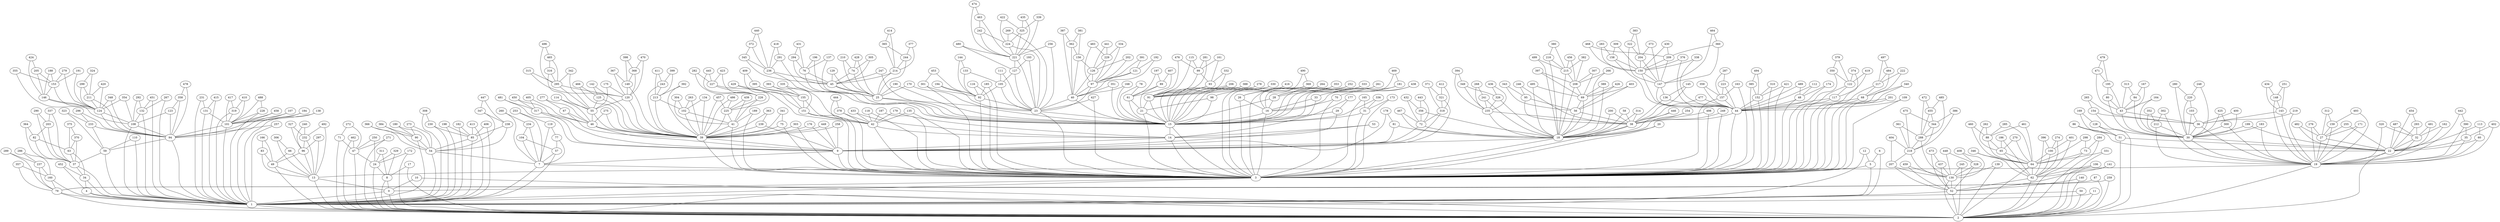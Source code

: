 graph{
   35 -- 22;
   147 -- 136;
   357 -- 160;
   468 -- 209;
   35 -- 19;
   147 -- 44;
   357 -- 79;
   36 -- 30;
   148 -- 143;
   358 -- 123;
   36 -- 19;
   148 -- 19;
   358 -- 94;
   429 -- 42;
   37 -- 34;
   149 -- 120;
   359 -- 157;
   37 -- 1;
   149 -- 39;
   359 -- 44;
   38 -- 18;
   150 -- 147;
   360 -- 209;
   38 -- 3;
   150 -- 44;
   360 -- 147;
   39 -- 9;
   151 -- 42;
   361 -- 288;
   39 -- 3;
   151 -- 3;
   361 -- 218;
   40 -- 23;
   152 -- 44;
   362 -- 156;
   40 -- 15;
   152 -- 3;
   362 -- 40;
   41 -- 39;
   153 -- 146;
   363 -- 239;
   41 -- 3;
   153 -- 124;
   363 -- 39;
   42 -- 14;
   154 -- 36;
   364 -- 82;
   467 -- 18;
   42 -- 3;
   154 -- 30;
   364 -- 37;
   43 -- 36;
   155 -- 151;
   365 -- 244;
   372 -- 236;
   43 -- 30;
   155 -- 42;
   365 -- 214;
   460 -- 88;
   44 -- 38;
   156 -- 126;
   366 -- 90;
   44 -- 3;
   156 -- 40;
   366 -- 54;
   431 -- 294;
   45 -- 25;
   157 -- 44;
   367 -- 149;
   45 -- 15;
   157 -- 3;
   367 -- 120;
   46 -- 39;
   158 -- 150;
   368 -- 149;
   46 -- 9;
   158 -- 44;
   368 -- 120;
   431 -- 76;
   47 -- 24;
   159 -- 27;
   369 -- 26;
   47 -- 2;
   159 -- 19;
   369 -- 3;
   48 -- 44;
   160 -- 79;
   370 -- 63;
   48 -- 3;
   160 -- 1;
   370 -- 37;
   328 -- 52;
   77 -- 7;
   21 -- 15;
   231 -- 131;
   326 -- 18;
   343 -- 95;
   21 -- 3;
   78 -- 15;
   231 -- 1;
   77 -- 57;
   328 -- 130;
   343 -- 56;
   326 -- 235;
   22 -- 19;
   232 -- 96;
   344 -- 288;
   78 -- 61;
   459 -- 52;
   22 -- 2;
   232 -- 13;
   344 -- 218;
   327 -- 96;
   23 -- 15;
   79 -- 1;
   233 -- 94;
   325 -- 221;
   345 -- 236;
   378 -- 3;
   23 -- 3;
   79 -- 2;
   233 -- 59;
   327 -- 232;
   345 -- 45;
   325 -- 224;
   466 -- 39;
   24 -- 8;
   80 -- 43;
   234 -- 104;
   346 -- 64;
   24 -- 2;
   80 -- 30;
   234 -- 7;
   346 -- 62;
   319 -- 101;
   25 -- 23;
   81 -- 18;
   235 -- 38;
   319 -- 1;
   347 -- 238;
   371 -- 318;
   25 -- 15;
   81 -- 9;
   235 -- 18;
   324 -- 211;
   347 -- 54;
   459 -- 130;
   318 -- 9;
   26 -- 16;
   82 -- 63;
   236 -- 45;
   324 -- 299;
   348 -- 124;
   26 -- 3;
   82 -- 37;
   236 -- 15;
   348 -- 94;
   318 -- 72;
   433 -- 42;
   27 -- 22;
   83 -- 49;
   237 -- 160;
   323 -- 59;
   349 -- 326;
   27 -- 19;
   83 -- 13;
   237 -- 79;
   349 -- 235;
   323 -- 233;
   28 -- 16;
   84 -- 43;
   238 -- 85;
   350 -- 122;
   28 -- 15;
   84 -- 30;
   238 -- 54;
   317 -- 9;
   350 -- 3;
   433 -- 14;
   322 -- 147;
   29 -- 15;
   85 -- 54;
   239 -- 39;
   317 -- 46;
   351 -- 40;
   29 -- 14;
   85 -- 1;
   239 -- 9;
   351 -- 15;
   322 -- 204;
   30 -- 22;
   86 -- 51;
   240 -- 232;
   316 -- 55;
   352 -- 212;
   30 -- 19;
   86 -- 22;
   240 -- 96;
   352 -- 30;
   316 -- 295;
   31 -- 15;
   87 -- 79;
   241 -- 235;
   321 -- 9;
   353 -- 28;
   31 -- 3;
   87 -- 2;
   241 -- 18;
   321 -- 318;
   353 -- 16;
   32 -- 22;
   88 -- 65;
   242 -- 224;
   354 -- 124;
   32 -- 19;
   88 -- 64;
   242 -- 221;
   315 -- 120;
   354 -- 108;
   33 -- 16;
   89 -- 61;
   243 -- 213;
   320 -- 19;
   355 -- 153;
   33 -- 15;
   89 -- 21;
   243 -- 39;
   315 -- 295;
   355 -- 124;
   465 -- 295;
   34 -- 4;
   90 -- 54;
   244 -- 214;
   356 -- 72;
   90 -- 1;
   34 -- 1;
   244 -- 25;
   320 -- 32;
   356 -- 18;
   104 -- 7;
   97 -- 23;
   119 -- 77;
   497 -- 484;
   104 -- 57;
   119 -- 7;
   458 -- 101;
   497 -- 217;
   120 -- 55;
   498 -- 38;
   103 -- 36;
   120 -- 39;
   498 -- 3;
   97 -- 40;
   435 -- 325;
   96 -- 49;
   121 -- 97;
   499 -- 215;
   103 -- 30;
   121 -- 40;
   499 -- 18;
   102 -- 39;
   122 -- 117;
   96 -- 13;
   122 -- 3;
   102 -- 41;
   496 -- 295;
   95 -- 38;
   123 -- 108;
   95 -- 56;
   123 -- 94;
   124 -- 108;
   94 -- 59;
   124 -- 94;
   101 -- 94;
   125 -- 55;
   94 -- 1;
   125 -- 39;
   100 -- 64;
   93 -- 91;
   126 -- 97;
   126 -- 40;
   101 -- 1;
   100 -- 62;
   127 -- 105;
   127 -- 23;
   93 -- 15;
   464 -- 147;
   128 -- 51;
   128 -- 2;
   99 -- 91;
   129 -- 45;
   91 -- 15;
   129 -- 25;
   457 -- 225;
   99 -- 93;
   92 -- 3;
   130 -- 52;
   130 -- 2;
   437 -- 130;
   98 -- 21;
   131 -- 101;
   92 -- 23;
   131 -- 1;
   91 -- 21;
   98 -- 15;
   132 -- 108;
   132 -- 1;
   437 -- 52;
   495 -- 18;
   216 -- 18;
   398 -- 149;
   475 -- 218;
   489 -- 44;
   63 -- 37;
   209 -- 147;
   217 -- 68;
   287 -- 223;
   391 -- 97;
   482 -- 22;
   63 -- 34;
   216 -- 215;
   217 -- 3;
   287 -- 157;
   398 -- 368;
   475 -- 344;
   209 -- 150;
   391 -- 121;
   482 -- 27;
   489 -- 48;
   496 -- 465;
   64 -- 62;
   218 -- 207;
   288 -- 218;
   64 -- 2;
   218 -- 130;
   288 -- 130;
   215 -- 18;
   397 -- 69;
   474 -- 221;
   488 -- 101;
   65 -- 64;
   208 -- 18;
   219 -- 36;
   289 -- 237;
   390 -- 19;
   481 -- 9;
   65 -- 62;
   215 -- 208;
   219 -- 19;
   289 -- 79;
   397 -- 208;
   474 -- 463;
   208 -- 69;
   390 -- 35;
   481 -- 317;
   488 -- 228;
   456 -- 208;
   495 -- 69;
   66 -- 49;
   220 -- 103;
   290 -- 203;
   66 -- 13;
   220 -- 30;
   290 -- 37;
   214 -- 25;
   396 -- 62;
   473 -- 52;
   487 -- 22;
   67 -- 46;
   207 -- 52;
   221 -- 127;
   291 -- 236;
   389 -- 18;
   480 -- 127;
   67 -- 39;
   214 -- 45;
   221 -- 23;
   291 -- 15;
   396 -- 100;
   463 -- 221;
   207 -- 130;
   389 -- 69;
   473 -- 437;
   480 -- 221;
   412 -- 318;
   494 -- 385;
   68 -- 44;
   222 -- 217;
   292 -- 132;
   68 -- 3;
   222 -- 3;
   292 -- 108;
   213 -- 39;
   395 -- 151;
   472 -- 288;
   486 -- 39;
   69 -- 56;
   206 -- 15;
   223 -- 157;
   293 -- 32;
   388 -- 15;
   456 -- 215;
   69 -- 18;
   213 -- 102;
   223 -- 44;
   293 -- 22;
   395 -- 155;
   472 -- 455;
   206 -- 91;
   388 -- 91;
   479 -- 471;
   486 -- 225;
   493 -- 159;
   70 -- 16;
   224 -- 221;
   294 -- 76;
   70 -- 3;
   224 -- 23;
   294 -- 45;
   439 -- 225;
   212 -- 19;
   394 -- 235;
   471 -- 43;
   485 -- 288;
   71 -- 47;
   205 -- 146;
   225 -- 41;
   295 -- 120;
   387 -- 40;
   478 -- 94;
   71 -- 2;
   212 -- 30;
   225 -- 39;
   295 -- 55;
   394 -- 349;
   471 -- 195;
   205 -- 153;
   387 -- 362;
   478 -- 358;
   485 -- 455;
   492 -- 232;
   72 -- 18;
   226 -- 225;
   296 -- 233;
   439 -- 41;
   72 -- 9;
   226 -- 41;
   296 -- 94;
   494 -- 152;
   211 -- 94;
   393 -- 151;
   470 -- 120;
   484 -- 68;
   73 -- 64;
   204 -- 147;
   227 -- 226;
   297 -- 96;
   386 -- 218;
   477 -- 38;
   73 -- 2;
   211 -- 124;
   227 -- 225;
   297 -- 13;
   393 -- 155;
   470 -- 368;
   204 -- 150;
   386 -- 344;
   477 -- 44;
   484 -- 217;
   491 -- 32;
   74 -- 45;
   228 -- 101;
   298 -- 73;
   487 -- 32;
   74 -- 25;
   228 -- 1;
   298 -- 64;
   210 -- 25;
   392 -- 39;
   469 -- 15;
   483 -- 97;
   75 -- 39;
   203 -- 37;
   229 -- 126;
   299 -- 211;
   385 -- 3;
   476 -- 91;
   75 -- 3;
   210 -- 74;
   229 -- 97;
   299 -- 124;
   392 -- 213;
   469 -- 181;
   203 -- 82;
   385 -- 152;
   476 -- 99;
   483 -- 229;
   490 -- 369;
   455 -- 288;
   76 -- 45;
   230 -- 85;
   300 -- 30;
   76 -- 25;
   230 -- 1;
   300 -- 19;
   62 -- 2;
   111 -- 23;
   188 -- 146;
   202 -- 97;
   280 -- 30;
   286 -- 160;
   118 -- 3;
   181 -- 15;
   195 -- 43;
   61 -- 21;
   280 -- 220;
   301 -- 92;
   111 -- 105;
   188 -- 153;
   202 -- 126;
   301 -- 3;
   384 -- 90;
   427 -- 3;
   55 -- 39;
   118 -- 42;
   181 -- 33;
   195 -- 80;
   286 -- 237;
   377 -- 244;
   61 -- 15;
   302 -- 212;
   428 -- 74;
   62 -- 52;
   279 -- 124;
   302 -- 19;
   428 -- 25;
   55 -- 46;
   279 -- 153;
   110 -- 1;
   187 -- 3;
   201 -- 3;
   383 -- 204;
   460 -- 64;
   117 -- 3;
   180 -- 54;
   194 -- 23;
   303 -- 39;
   376 -- 44;
   429 -- 155;
   110 -- 59;
   187 -- 42;
   201 -- 44;
   54 -- 1;
   278 -- 15;
   303 -- 3;
   117 -- 44;
   180 -- 90;
   194 -- 92;
   285 -- 64;
   376 -- 150;
   467 -- 72;
   278 -- 91;
   304 -- 102;
   430 -- 209;
   304 -- 41;
   430 -- 150;
   285 -- 88;
   54 -- 7;
   109 -- 3;
   186 -- 62;
   60 -- 19;
   200 -- 18;
   382 -- 208;
   60 -- 22;
   116 -- 3;
   179 -- 14;
   193 -- 23;
   305 -- 74;
   375 -- 63;
   109 -- 44;
   186 -- 65;
   200 -- 38;
   284 -- 2;
   305 -- 45;
   382 -- 215;
   116 -- 92;
   179 -- 42;
   193 -- 127;
   277 -- 46;
   375 -- 370;
   466 -- 125;
   59 -- 1;
   284 -- 73;
   306 -- 66;
   432 -- 356;
   59 -- 37;
   277 -- 67;
   306 -- 13;
   432 -- 72;
   493 -- 19;
   108 -- 1;
   185 -- 3;
   199 -- 22;
   381 -- 156;
   458 -- 94;
   53 -- 9;
   115 -- 91;
   178 -- 9;
   192 -- 97;
   307 -- 208;
   374 -- 3;
   108 -- 94;
   185 -- 92;
   199 -- 30;
   276 -- 19;
   307 -- 69;
   381 -- 362;
   115 -- 99;
   178 -- 81;
   192 -- 121;
   53 -- 14;
   283 -- 150;
   374 -- 122;
   276 -- 27;
   308 -- 230;
   434 -- 148;
   465 -- 316;
   52 -- 2;
   308 -- 1;
   434 -- 143;
   52 -- 1;
   283 -- 158;
   107 -- 94;
   184 -- 1;
   198 -- 1;
   58 -- 38;
   380 -- 215;
   457 -- 39;
   114 -- 46;
   177 -- 14;
   191 -- 124;
   275 -- 39;
   309 -- 158;
   373 -- 147;
   107 -- 101;
   184 -- 101;
   198 -- 85;
   309 -- 150;
   380 -- 216;
   435 -- 221;
   114 -- 55;
   177 -- 29;
   191 -- 153;
   275 -- 46;
   373 -- 204;
   464 -- 360;
   51 -- 2;
   310 -- 152;
   436 -- 326;
   49 -- 13;
   282 -- 226;
   310 -- 3;
   436 -- 235;
   106 -- 52;
   183 -- 19;
   197 -- 61;
   57 -- 1;
   274 -- 62;
   379 -- 122;
   57 -- 7;
   113 -- 22;
   176 -- 9;
   190 -- 15;
   282 -- 227;
   311 -- 24;
   106 -- 62;
   183 -- 30;
   197 -- 89;
   274 -- 100;
   311 -- 8;
   379 -- 350;
   51 -- 22;
   113 -- 60;
   176 -- 39;
   190 -- 25;
   372 -- 345;
   463 -- 242;
   281 -- 91;
   312 -- 159;
   438 -- 70;
   312 -- 27;
   438 -- 16;
   50 -- 2;
   58 -- 18;
   105 -- 23;
   182 -- 1;
   56 -- 18;
   196 -- 25;
   281 -- 99;
   112 -- 44;
   175 -- 55;
   189 -- 3;
   56 -- 38;
   273 -- 54;
   313 -- 84;
   105 -- 92;
   182 -- 85;
   196 -- 76;
   273 -- 90;
   313 -- 43;
   378 -- 42;
   112 -- 48;
   175 -- 120;
   189 -- 41;
   50 -- 1;
   371 -- 321;
   462 -- 47;
   314 -- 38;
   384 -- 54;
   440 -- 372;
   49 -- 2;
   314 -- 18;
   440 -- 236;
   447 -- 238;
   245 -- 130;
   454 -- 22;
   455 -- 344;
   245 -- 2;
   447 -- 347;
   377 -- 214;
   454 -- 293;
   246 -- 95;
   492 -- 13;
   246 -- 38;
   446 -- 18;
   247 -- 45;
   453 -- 92;
   247 -- 15;
   446 -- 38;
   453 -- 301;
   248 -- 220;
   248 -- 30;
   445 -- 226;
   249 -- 38;
   452 -- 4;
   249 -- 3;
   445 -- 227;
   452 -- 34;
   250 -- 47;
   250 -- 24;
   479 -- 195;
   444 -- 3;
   251 -- 148;
   451 -- 1;
   251 -- 143;
   444 -- 378;
   451 -- 132;
   252 -- 28;
   252 -- 16;
   443 -- 72;
   253 -- 119;
   450 -- 9;
   253 -- 7;
   443 -- 356;
   9 -- 7;
   450 -- 317;
   254 -- 38;
   254 -- 18;
   442 -- 19;
   255 -- 27;
   449 -- 9;
   255 -- 22;
   442 -- 390;
   449 -- 39;
   256 -- 221;
   491 -- 22;
   256 -- 23;
   441 -- 126;
   257 -- 94;
   448 -- 130;
   383 -- 322;
   257 -- 1;
   441 -- 229;
   448 -- 328;
   258 -- 39;
   258 -- 9;
   146 -- 124;
   265 -- 36;
   139 -- 2;
   161 -- 99;
   272 -- 47;
   329 -- 24;
   146 -- 108;
   272 -- 71;
   413 -- 85;
   161 -- 93;
   329 -- 8;
   413 -- 1;
   265 -- 154;
   139 -- 130;
   145 -- 38;
   162 -- 32;
   271 -- 2;
   330 -- 91;
   414 -- 365;
   162 -- 22;
   330 -- 15;
   414 -- 214;
   264 -- 3;
   138 -- 1;
   163 -- 157;
   331 -- 64;
   415 -- 131;
   145 -- 136;
   163 -- 3;
   264 -- 26;
   138 -- 101;
   331 -- 2;
   415 -- 1;
   271 -- 47;
   164 -- 43;
   332 -- 93;
   416 -- 98;
   164 -- 30;
   263 -- 39;
   332 -- 15;
   144 -- 92;
   416 -- 15;
   137 -- 25;
   270 -- 64;
   165 -- 31;
   333 -- 28;
   417 -- 319;
   263 -- 102;
   165 -- 3;
   333 -- 15;
   417 -- 101;
   270 -- 65;
   144 -- 133;
   137 -- 76;
   166 -- 83;
   334 -- 229;
   418 -- 291;
   166 -- 49;
   269 -- 23;
   334 -- 97;
   269 -- 224;
   418 -- 236;
   262 -- 65;
   143 -- 19;
   167 -- 84;
   335 -- 155;
   143 -- 36;
   419 -- 122;
   136 -- 38;
   167 -- 43;
   262 -- 88;
   136 -- 44;
   335 -- 42;
   419 -- 117;
   168 -- 40;
   336 -- 31;
   420 -- 211;
   490 -- 3;
   168 -- 15;
   336 -- 15;
   420 -- 124;
   142 -- 39;
   261 -- 15;
   135 -- 3;
   169 -- 128;
   268 -- 235;
   337 -- 203;
   268 -- 241;
   421 -- 152;
   169 -- 51;
   337 -- 37;
   421 -- 3;
   261 -- 28;
   142 -- 125;
   135 -- 42;
   170 -- 25;
   338 -- 150;
   422 -- 325;
   170 -- 15;
   338 -- 44;
   422 -- 224;
   267 -- 1;
   141 -- 2;
   171 -- 27;
   339 -- 325;
   423 -- 227;
   134 -- 39;
   171 -- 19;
   260 -- 7;
   134 -- 102;
   267 -- 132;
   339 -- 221;
   423 -- 226;
   172 -- 24;
   340 -- 68;
   424 -- 205;
   260 -- 234;
   141 -- 62;
   172 -- 2;
   266 -- 18;
   340 -- 3;
   424 -- 146;
   133 -- 92;
   173 -- 31;
   266 -- 208;
   341 -- 75;
   133 -- 105;
   425 -- 300;
   173 -- 3;
   341 -- 39;
   425 -- 30;
   259 -- 2;
   140 -- 2;
   140 -- 52;
   174 -- 48;
   342 -- 295;
   426 -- 69;
   174 -- 44;
   259 -- 79;
   342 -- 55;
   426 -- 56;
   405 -- 46;
   412 -- 321;
   405 -- 317;
   16 -- 3;
   14 -- 9;
   18 -- 9;
   411 -- 213;
   15 -- 3;
   404 -- 207;
   8 -- 2;
   19 -- 2;
   411 -- 243;
   1 -- 2;
   7 -- 1;
   404 -- 218;
   14 -- 3;
   13 -- 2;
   19 -- 13;
   410 -- 101;
   7 -- 3;
   5 -- 1;
   403 -- 56;
   410 -- 319;
   427 -- 23;
   403 -- 69;
   462 -- 2;
   13 -- 0;
   17 -- 2;
   3 -- 1;
   4 -- 2;
   12 -- 5;
   409 -- 151;
   10 -- 0;
   402 -- 19;
   17 -- 8;
   409 -- 395;
   402 -- 35;
   9 -- 3;
   18 -- 3;
   408 -- 130;
   20 -- 18;
   16 -- 15;
   401 -- 62;
   15 -- 14;
   408 -- 328;
   4 -- 1;
   401 -- 100;
   8 -- 0;
   407 -- 61;
   461 -- 64;
   400 -- 30;
   6 -- 5;
   12 -- 1;
   407 -- 89;
   400 -- 36;
   468 -- 150;
   6 -- 1;
   406 -- 1;
   0 -- 2;
   5 -- 3;
   3 -- 0;
   11 -- 1;
   399 -- 213;
   11 -- 2;
   406 -- 85;
   10 -- 2;
   399 -- 243;
   461 -- 88;
   20 -- 3;
   0 -- 1;
}